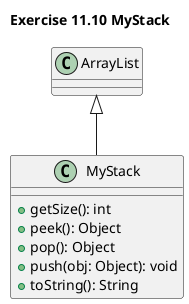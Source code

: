 @startuml "mystack"
title Exercise 11.10 MyStack
class MyStack {
    +getSize(): int
    +peek(): Object
    +pop(): Object
    +push(obj: Object): void
    +toString(): String
}
ArrayList <|-- MyStack
@enduml
